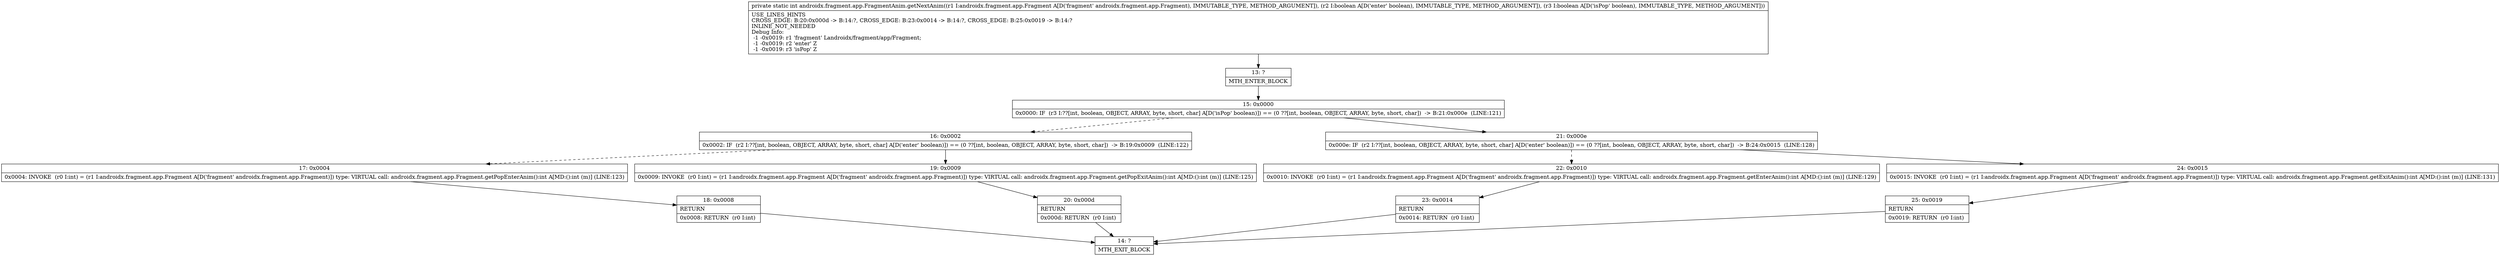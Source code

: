 digraph "CFG forandroidx.fragment.app.FragmentAnim.getNextAnim(Landroidx\/fragment\/app\/Fragment;ZZ)I" {
Node_13 [shape=record,label="{13\:\ ?|MTH_ENTER_BLOCK\l}"];
Node_15 [shape=record,label="{15\:\ 0x0000|0x0000: IF  (r3 I:??[int, boolean, OBJECT, ARRAY, byte, short, char] A[D('isPop' boolean)]) == (0 ??[int, boolean, OBJECT, ARRAY, byte, short, char])  \-\> B:21:0x000e  (LINE:121)\l}"];
Node_16 [shape=record,label="{16\:\ 0x0002|0x0002: IF  (r2 I:??[int, boolean, OBJECT, ARRAY, byte, short, char] A[D('enter' boolean)]) == (0 ??[int, boolean, OBJECT, ARRAY, byte, short, char])  \-\> B:19:0x0009  (LINE:122)\l}"];
Node_17 [shape=record,label="{17\:\ 0x0004|0x0004: INVOKE  (r0 I:int) = (r1 I:androidx.fragment.app.Fragment A[D('fragment' androidx.fragment.app.Fragment)]) type: VIRTUAL call: androidx.fragment.app.Fragment.getPopEnterAnim():int A[MD:():int (m)] (LINE:123)\l}"];
Node_18 [shape=record,label="{18\:\ 0x0008|RETURN\l|0x0008: RETURN  (r0 I:int) \l}"];
Node_14 [shape=record,label="{14\:\ ?|MTH_EXIT_BLOCK\l}"];
Node_19 [shape=record,label="{19\:\ 0x0009|0x0009: INVOKE  (r0 I:int) = (r1 I:androidx.fragment.app.Fragment A[D('fragment' androidx.fragment.app.Fragment)]) type: VIRTUAL call: androidx.fragment.app.Fragment.getPopExitAnim():int A[MD:():int (m)] (LINE:125)\l}"];
Node_20 [shape=record,label="{20\:\ 0x000d|RETURN\l|0x000d: RETURN  (r0 I:int) \l}"];
Node_21 [shape=record,label="{21\:\ 0x000e|0x000e: IF  (r2 I:??[int, boolean, OBJECT, ARRAY, byte, short, char] A[D('enter' boolean)]) == (0 ??[int, boolean, OBJECT, ARRAY, byte, short, char])  \-\> B:24:0x0015  (LINE:128)\l}"];
Node_22 [shape=record,label="{22\:\ 0x0010|0x0010: INVOKE  (r0 I:int) = (r1 I:androidx.fragment.app.Fragment A[D('fragment' androidx.fragment.app.Fragment)]) type: VIRTUAL call: androidx.fragment.app.Fragment.getEnterAnim():int A[MD:():int (m)] (LINE:129)\l}"];
Node_23 [shape=record,label="{23\:\ 0x0014|RETURN\l|0x0014: RETURN  (r0 I:int) \l}"];
Node_24 [shape=record,label="{24\:\ 0x0015|0x0015: INVOKE  (r0 I:int) = (r1 I:androidx.fragment.app.Fragment A[D('fragment' androidx.fragment.app.Fragment)]) type: VIRTUAL call: androidx.fragment.app.Fragment.getExitAnim():int A[MD:():int (m)] (LINE:131)\l}"];
Node_25 [shape=record,label="{25\:\ 0x0019|RETURN\l|0x0019: RETURN  (r0 I:int) \l}"];
MethodNode[shape=record,label="{private static int androidx.fragment.app.FragmentAnim.getNextAnim((r1 I:androidx.fragment.app.Fragment A[D('fragment' androidx.fragment.app.Fragment), IMMUTABLE_TYPE, METHOD_ARGUMENT]), (r2 I:boolean A[D('enter' boolean), IMMUTABLE_TYPE, METHOD_ARGUMENT]), (r3 I:boolean A[D('isPop' boolean), IMMUTABLE_TYPE, METHOD_ARGUMENT]))  | USE_LINES_HINTS\lCROSS_EDGE: B:20:0x000d \-\> B:14:?, CROSS_EDGE: B:23:0x0014 \-\> B:14:?, CROSS_EDGE: B:25:0x0019 \-\> B:14:?\lINLINE_NOT_NEEDED\lDebug Info:\l  \-1 \-0x0019: r1 'fragment' Landroidx\/fragment\/app\/Fragment;\l  \-1 \-0x0019: r2 'enter' Z\l  \-1 \-0x0019: r3 'isPop' Z\l}"];
MethodNode -> Node_13;Node_13 -> Node_15;
Node_15 -> Node_16[style=dashed];
Node_15 -> Node_21;
Node_16 -> Node_17[style=dashed];
Node_16 -> Node_19;
Node_17 -> Node_18;
Node_18 -> Node_14;
Node_19 -> Node_20;
Node_20 -> Node_14;
Node_21 -> Node_22[style=dashed];
Node_21 -> Node_24;
Node_22 -> Node_23;
Node_23 -> Node_14;
Node_24 -> Node_25;
Node_25 -> Node_14;
}

